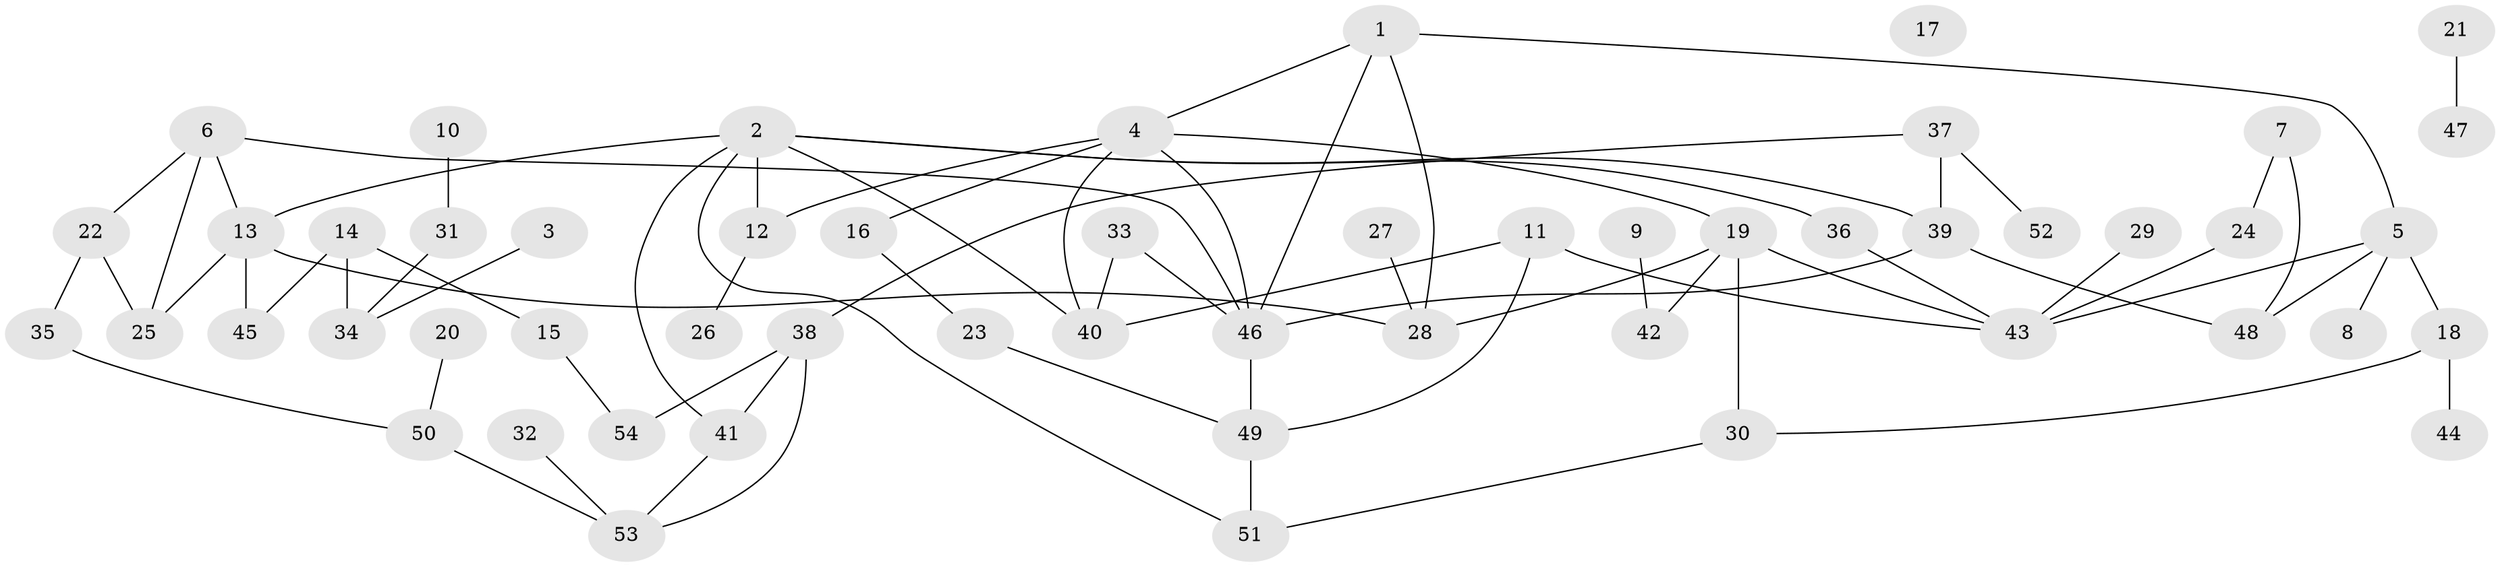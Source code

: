 // Generated by graph-tools (version 1.1) at 2025/49/03/09/25 03:49:13]
// undirected, 54 vertices, 74 edges
graph export_dot {
graph [start="1"]
  node [color=gray90,style=filled];
  1;
  2;
  3;
  4;
  5;
  6;
  7;
  8;
  9;
  10;
  11;
  12;
  13;
  14;
  15;
  16;
  17;
  18;
  19;
  20;
  21;
  22;
  23;
  24;
  25;
  26;
  27;
  28;
  29;
  30;
  31;
  32;
  33;
  34;
  35;
  36;
  37;
  38;
  39;
  40;
  41;
  42;
  43;
  44;
  45;
  46;
  47;
  48;
  49;
  50;
  51;
  52;
  53;
  54;
  1 -- 4;
  1 -- 5;
  1 -- 28;
  1 -- 46;
  2 -- 12;
  2 -- 13;
  2 -- 36;
  2 -- 39;
  2 -- 40;
  2 -- 41;
  2 -- 51;
  3 -- 34;
  4 -- 12;
  4 -- 16;
  4 -- 19;
  4 -- 40;
  4 -- 46;
  5 -- 8;
  5 -- 18;
  5 -- 43;
  5 -- 48;
  6 -- 13;
  6 -- 22;
  6 -- 25;
  6 -- 46;
  7 -- 24;
  7 -- 48;
  9 -- 42;
  10 -- 31;
  11 -- 40;
  11 -- 43;
  11 -- 49;
  12 -- 26;
  13 -- 25;
  13 -- 28;
  13 -- 45;
  14 -- 15;
  14 -- 34;
  14 -- 45;
  15 -- 54;
  16 -- 23;
  18 -- 30;
  18 -- 44;
  19 -- 28;
  19 -- 30;
  19 -- 42;
  19 -- 43;
  20 -- 50;
  21 -- 47;
  22 -- 25;
  22 -- 35;
  23 -- 49;
  24 -- 43;
  27 -- 28;
  29 -- 43;
  30 -- 51;
  31 -- 34;
  32 -- 53;
  33 -- 40;
  33 -- 46;
  35 -- 50;
  36 -- 43;
  37 -- 38;
  37 -- 39;
  37 -- 52;
  38 -- 41;
  38 -- 53;
  38 -- 54;
  39 -- 46;
  39 -- 48;
  41 -- 53;
  46 -- 49;
  49 -- 51;
  50 -- 53;
}
